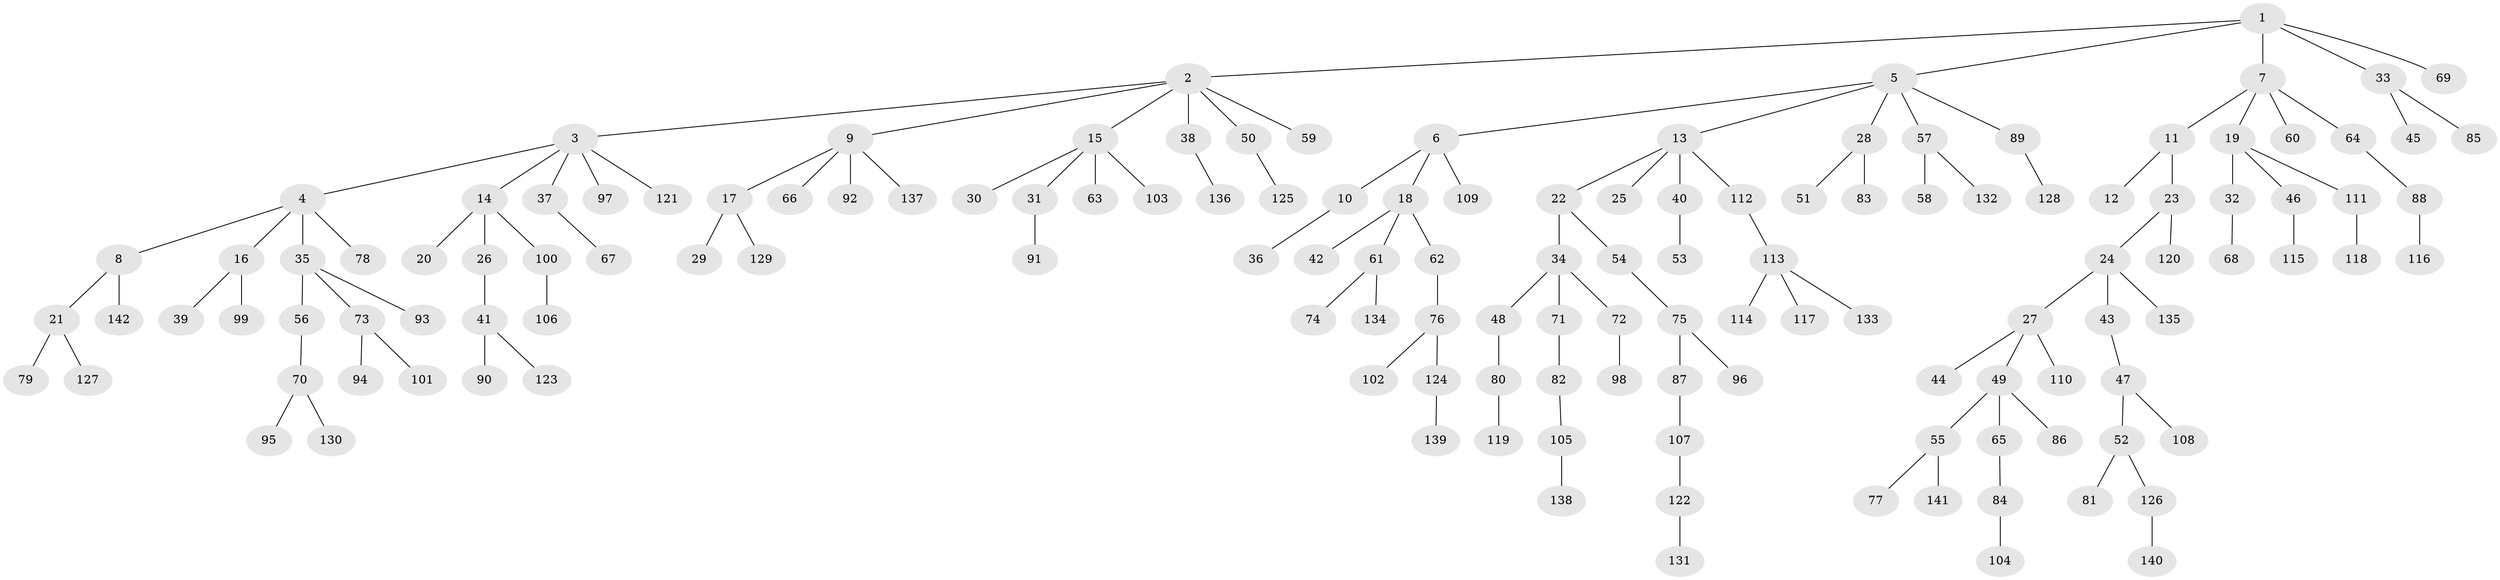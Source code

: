 // Generated by graph-tools (version 1.1) at 2025/11/02/27/25 16:11:28]
// undirected, 142 vertices, 141 edges
graph export_dot {
graph [start="1"]
  node [color=gray90,style=filled];
  1;
  2;
  3;
  4;
  5;
  6;
  7;
  8;
  9;
  10;
  11;
  12;
  13;
  14;
  15;
  16;
  17;
  18;
  19;
  20;
  21;
  22;
  23;
  24;
  25;
  26;
  27;
  28;
  29;
  30;
  31;
  32;
  33;
  34;
  35;
  36;
  37;
  38;
  39;
  40;
  41;
  42;
  43;
  44;
  45;
  46;
  47;
  48;
  49;
  50;
  51;
  52;
  53;
  54;
  55;
  56;
  57;
  58;
  59;
  60;
  61;
  62;
  63;
  64;
  65;
  66;
  67;
  68;
  69;
  70;
  71;
  72;
  73;
  74;
  75;
  76;
  77;
  78;
  79;
  80;
  81;
  82;
  83;
  84;
  85;
  86;
  87;
  88;
  89;
  90;
  91;
  92;
  93;
  94;
  95;
  96;
  97;
  98;
  99;
  100;
  101;
  102;
  103;
  104;
  105;
  106;
  107;
  108;
  109;
  110;
  111;
  112;
  113;
  114;
  115;
  116;
  117;
  118;
  119;
  120;
  121;
  122;
  123;
  124;
  125;
  126;
  127;
  128;
  129;
  130;
  131;
  132;
  133;
  134;
  135;
  136;
  137;
  138;
  139;
  140;
  141;
  142;
  1 -- 2;
  1 -- 5;
  1 -- 7;
  1 -- 33;
  1 -- 69;
  2 -- 3;
  2 -- 9;
  2 -- 15;
  2 -- 38;
  2 -- 50;
  2 -- 59;
  3 -- 4;
  3 -- 14;
  3 -- 37;
  3 -- 97;
  3 -- 121;
  4 -- 8;
  4 -- 16;
  4 -- 35;
  4 -- 78;
  5 -- 6;
  5 -- 13;
  5 -- 28;
  5 -- 57;
  5 -- 89;
  6 -- 10;
  6 -- 18;
  6 -- 109;
  7 -- 11;
  7 -- 19;
  7 -- 60;
  7 -- 64;
  8 -- 21;
  8 -- 142;
  9 -- 17;
  9 -- 66;
  9 -- 92;
  9 -- 137;
  10 -- 36;
  11 -- 12;
  11 -- 23;
  13 -- 22;
  13 -- 25;
  13 -- 40;
  13 -- 112;
  14 -- 20;
  14 -- 26;
  14 -- 100;
  15 -- 30;
  15 -- 31;
  15 -- 63;
  15 -- 103;
  16 -- 39;
  16 -- 99;
  17 -- 29;
  17 -- 129;
  18 -- 42;
  18 -- 61;
  18 -- 62;
  19 -- 32;
  19 -- 46;
  19 -- 111;
  21 -- 79;
  21 -- 127;
  22 -- 34;
  22 -- 54;
  23 -- 24;
  23 -- 120;
  24 -- 27;
  24 -- 43;
  24 -- 135;
  26 -- 41;
  27 -- 44;
  27 -- 49;
  27 -- 110;
  28 -- 51;
  28 -- 83;
  31 -- 91;
  32 -- 68;
  33 -- 45;
  33 -- 85;
  34 -- 48;
  34 -- 71;
  34 -- 72;
  35 -- 56;
  35 -- 73;
  35 -- 93;
  37 -- 67;
  38 -- 136;
  40 -- 53;
  41 -- 90;
  41 -- 123;
  43 -- 47;
  46 -- 115;
  47 -- 52;
  47 -- 108;
  48 -- 80;
  49 -- 55;
  49 -- 65;
  49 -- 86;
  50 -- 125;
  52 -- 81;
  52 -- 126;
  54 -- 75;
  55 -- 77;
  55 -- 141;
  56 -- 70;
  57 -- 58;
  57 -- 132;
  61 -- 74;
  61 -- 134;
  62 -- 76;
  64 -- 88;
  65 -- 84;
  70 -- 95;
  70 -- 130;
  71 -- 82;
  72 -- 98;
  73 -- 94;
  73 -- 101;
  75 -- 87;
  75 -- 96;
  76 -- 102;
  76 -- 124;
  80 -- 119;
  82 -- 105;
  84 -- 104;
  87 -- 107;
  88 -- 116;
  89 -- 128;
  100 -- 106;
  105 -- 138;
  107 -- 122;
  111 -- 118;
  112 -- 113;
  113 -- 114;
  113 -- 117;
  113 -- 133;
  122 -- 131;
  124 -- 139;
  126 -- 140;
}

